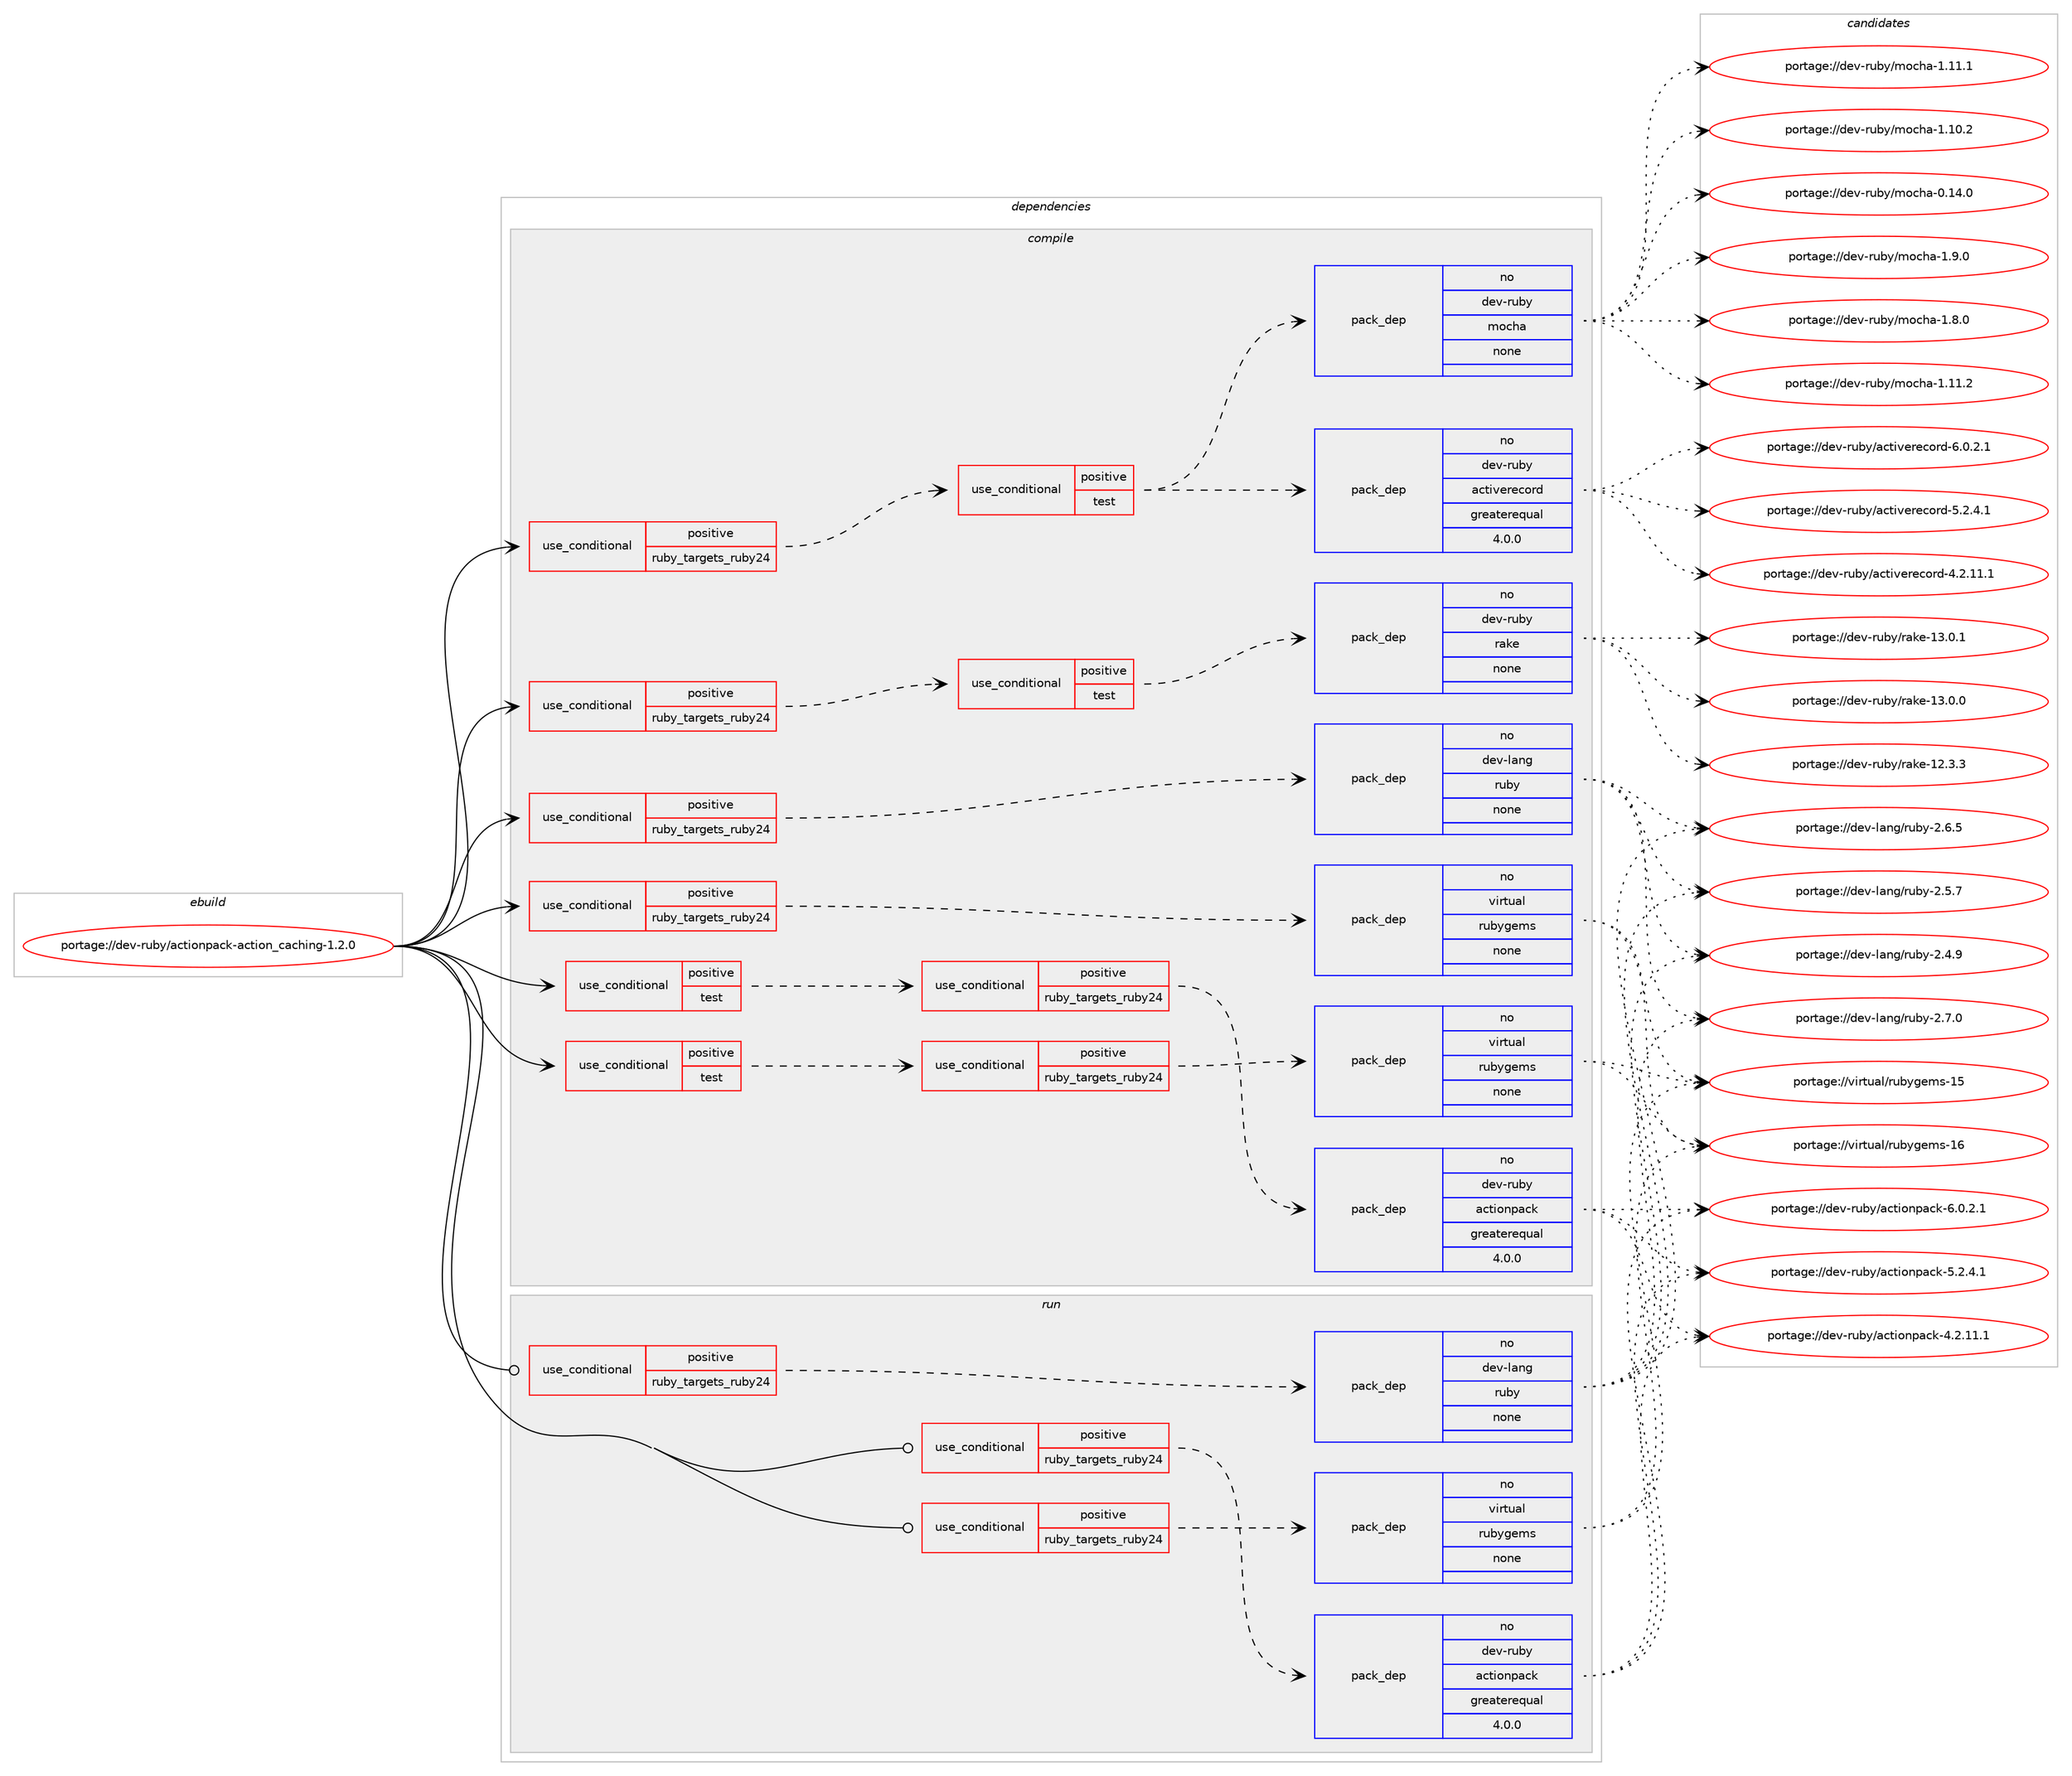 digraph prolog {

# *************
# Graph options
# *************

newrank=true;
concentrate=true;
compound=true;
graph [rankdir=LR,fontname=Helvetica,fontsize=10,ranksep=1.5];#, ranksep=2.5, nodesep=0.2];
edge  [arrowhead=vee];
node  [fontname=Helvetica,fontsize=10];

# **********
# The ebuild
# **********

subgraph cluster_leftcol {
color=gray;
label=<<i>ebuild</i>>;
id [label="portage://dev-ruby/actionpack-action_caching-1.2.0", color=red, width=4, href="../dev-ruby/actionpack-action_caching-1.2.0.svg"];
}

# ****************
# The dependencies
# ****************

subgraph cluster_midcol {
color=gray;
label=<<i>dependencies</i>>;
subgraph cluster_compile {
fillcolor="#eeeeee";
style=filled;
label=<<i>compile</i>>;
subgraph cond94836 {
dependency370994 [label=<<TABLE BORDER="0" CELLBORDER="1" CELLSPACING="0" CELLPADDING="4"><TR><TD ROWSPAN="3" CELLPADDING="10">use_conditional</TD></TR><TR><TD>positive</TD></TR><TR><TD>ruby_targets_ruby24</TD></TR></TABLE>>, shape=none, color=red];
subgraph cond94837 {
dependency370995 [label=<<TABLE BORDER="0" CELLBORDER="1" CELLSPACING="0" CELLPADDING="4"><TR><TD ROWSPAN="3" CELLPADDING="10">use_conditional</TD></TR><TR><TD>positive</TD></TR><TR><TD>test</TD></TR></TABLE>>, shape=none, color=red];
subgraph pack271305 {
dependency370996 [label=<<TABLE BORDER="0" CELLBORDER="1" CELLSPACING="0" CELLPADDING="4" WIDTH="220"><TR><TD ROWSPAN="6" CELLPADDING="30">pack_dep</TD></TR><TR><TD WIDTH="110">no</TD></TR><TR><TD>dev-ruby</TD></TR><TR><TD>activerecord</TD></TR><TR><TD>greaterequal</TD></TR><TR><TD>4.0.0</TD></TR></TABLE>>, shape=none, color=blue];
}
dependency370995:e -> dependency370996:w [weight=20,style="dashed",arrowhead="vee"];
subgraph pack271306 {
dependency370997 [label=<<TABLE BORDER="0" CELLBORDER="1" CELLSPACING="0" CELLPADDING="4" WIDTH="220"><TR><TD ROWSPAN="6" CELLPADDING="30">pack_dep</TD></TR><TR><TD WIDTH="110">no</TD></TR><TR><TD>dev-ruby</TD></TR><TR><TD>mocha</TD></TR><TR><TD>none</TD></TR><TR><TD></TD></TR></TABLE>>, shape=none, color=blue];
}
dependency370995:e -> dependency370997:w [weight=20,style="dashed",arrowhead="vee"];
}
dependency370994:e -> dependency370995:w [weight=20,style="dashed",arrowhead="vee"];
}
id:e -> dependency370994:w [weight=20,style="solid",arrowhead="vee"];
subgraph cond94838 {
dependency370998 [label=<<TABLE BORDER="0" CELLBORDER="1" CELLSPACING="0" CELLPADDING="4"><TR><TD ROWSPAN="3" CELLPADDING="10">use_conditional</TD></TR><TR><TD>positive</TD></TR><TR><TD>ruby_targets_ruby24</TD></TR></TABLE>>, shape=none, color=red];
subgraph cond94839 {
dependency370999 [label=<<TABLE BORDER="0" CELLBORDER="1" CELLSPACING="0" CELLPADDING="4"><TR><TD ROWSPAN="3" CELLPADDING="10">use_conditional</TD></TR><TR><TD>positive</TD></TR><TR><TD>test</TD></TR></TABLE>>, shape=none, color=red];
subgraph pack271307 {
dependency371000 [label=<<TABLE BORDER="0" CELLBORDER="1" CELLSPACING="0" CELLPADDING="4" WIDTH="220"><TR><TD ROWSPAN="6" CELLPADDING="30">pack_dep</TD></TR><TR><TD WIDTH="110">no</TD></TR><TR><TD>dev-ruby</TD></TR><TR><TD>rake</TD></TR><TR><TD>none</TD></TR><TR><TD></TD></TR></TABLE>>, shape=none, color=blue];
}
dependency370999:e -> dependency371000:w [weight=20,style="dashed",arrowhead="vee"];
}
dependency370998:e -> dependency370999:w [weight=20,style="dashed",arrowhead="vee"];
}
id:e -> dependency370998:w [weight=20,style="solid",arrowhead="vee"];
subgraph cond94840 {
dependency371001 [label=<<TABLE BORDER="0" CELLBORDER="1" CELLSPACING="0" CELLPADDING="4"><TR><TD ROWSPAN="3" CELLPADDING="10">use_conditional</TD></TR><TR><TD>positive</TD></TR><TR><TD>ruby_targets_ruby24</TD></TR></TABLE>>, shape=none, color=red];
subgraph pack271308 {
dependency371002 [label=<<TABLE BORDER="0" CELLBORDER="1" CELLSPACING="0" CELLPADDING="4" WIDTH="220"><TR><TD ROWSPAN="6" CELLPADDING="30">pack_dep</TD></TR><TR><TD WIDTH="110">no</TD></TR><TR><TD>dev-lang</TD></TR><TR><TD>ruby</TD></TR><TR><TD>none</TD></TR><TR><TD></TD></TR></TABLE>>, shape=none, color=blue];
}
dependency371001:e -> dependency371002:w [weight=20,style="dashed",arrowhead="vee"];
}
id:e -> dependency371001:w [weight=20,style="solid",arrowhead="vee"];
subgraph cond94841 {
dependency371003 [label=<<TABLE BORDER="0" CELLBORDER="1" CELLSPACING="0" CELLPADDING="4"><TR><TD ROWSPAN="3" CELLPADDING="10">use_conditional</TD></TR><TR><TD>positive</TD></TR><TR><TD>ruby_targets_ruby24</TD></TR></TABLE>>, shape=none, color=red];
subgraph pack271309 {
dependency371004 [label=<<TABLE BORDER="0" CELLBORDER="1" CELLSPACING="0" CELLPADDING="4" WIDTH="220"><TR><TD ROWSPAN="6" CELLPADDING="30">pack_dep</TD></TR><TR><TD WIDTH="110">no</TD></TR><TR><TD>virtual</TD></TR><TR><TD>rubygems</TD></TR><TR><TD>none</TD></TR><TR><TD></TD></TR></TABLE>>, shape=none, color=blue];
}
dependency371003:e -> dependency371004:w [weight=20,style="dashed",arrowhead="vee"];
}
id:e -> dependency371003:w [weight=20,style="solid",arrowhead="vee"];
subgraph cond94842 {
dependency371005 [label=<<TABLE BORDER="0" CELLBORDER="1" CELLSPACING="0" CELLPADDING="4"><TR><TD ROWSPAN="3" CELLPADDING="10">use_conditional</TD></TR><TR><TD>positive</TD></TR><TR><TD>test</TD></TR></TABLE>>, shape=none, color=red];
subgraph cond94843 {
dependency371006 [label=<<TABLE BORDER="0" CELLBORDER="1" CELLSPACING="0" CELLPADDING="4"><TR><TD ROWSPAN="3" CELLPADDING="10">use_conditional</TD></TR><TR><TD>positive</TD></TR><TR><TD>ruby_targets_ruby24</TD></TR></TABLE>>, shape=none, color=red];
subgraph pack271310 {
dependency371007 [label=<<TABLE BORDER="0" CELLBORDER="1" CELLSPACING="0" CELLPADDING="4" WIDTH="220"><TR><TD ROWSPAN="6" CELLPADDING="30">pack_dep</TD></TR><TR><TD WIDTH="110">no</TD></TR><TR><TD>dev-ruby</TD></TR><TR><TD>actionpack</TD></TR><TR><TD>greaterequal</TD></TR><TR><TD>4.0.0</TD></TR></TABLE>>, shape=none, color=blue];
}
dependency371006:e -> dependency371007:w [weight=20,style="dashed",arrowhead="vee"];
}
dependency371005:e -> dependency371006:w [weight=20,style="dashed",arrowhead="vee"];
}
id:e -> dependency371005:w [weight=20,style="solid",arrowhead="vee"];
subgraph cond94844 {
dependency371008 [label=<<TABLE BORDER="0" CELLBORDER="1" CELLSPACING="0" CELLPADDING="4"><TR><TD ROWSPAN="3" CELLPADDING="10">use_conditional</TD></TR><TR><TD>positive</TD></TR><TR><TD>test</TD></TR></TABLE>>, shape=none, color=red];
subgraph cond94845 {
dependency371009 [label=<<TABLE BORDER="0" CELLBORDER="1" CELLSPACING="0" CELLPADDING="4"><TR><TD ROWSPAN="3" CELLPADDING="10">use_conditional</TD></TR><TR><TD>positive</TD></TR><TR><TD>ruby_targets_ruby24</TD></TR></TABLE>>, shape=none, color=red];
subgraph pack271311 {
dependency371010 [label=<<TABLE BORDER="0" CELLBORDER="1" CELLSPACING="0" CELLPADDING="4" WIDTH="220"><TR><TD ROWSPAN="6" CELLPADDING="30">pack_dep</TD></TR><TR><TD WIDTH="110">no</TD></TR><TR><TD>virtual</TD></TR><TR><TD>rubygems</TD></TR><TR><TD>none</TD></TR><TR><TD></TD></TR></TABLE>>, shape=none, color=blue];
}
dependency371009:e -> dependency371010:w [weight=20,style="dashed",arrowhead="vee"];
}
dependency371008:e -> dependency371009:w [weight=20,style="dashed",arrowhead="vee"];
}
id:e -> dependency371008:w [weight=20,style="solid",arrowhead="vee"];
}
subgraph cluster_compileandrun {
fillcolor="#eeeeee";
style=filled;
label=<<i>compile and run</i>>;
}
subgraph cluster_run {
fillcolor="#eeeeee";
style=filled;
label=<<i>run</i>>;
subgraph cond94846 {
dependency371011 [label=<<TABLE BORDER="0" CELLBORDER="1" CELLSPACING="0" CELLPADDING="4"><TR><TD ROWSPAN="3" CELLPADDING="10">use_conditional</TD></TR><TR><TD>positive</TD></TR><TR><TD>ruby_targets_ruby24</TD></TR></TABLE>>, shape=none, color=red];
subgraph pack271312 {
dependency371012 [label=<<TABLE BORDER="0" CELLBORDER="1" CELLSPACING="0" CELLPADDING="4" WIDTH="220"><TR><TD ROWSPAN="6" CELLPADDING="30">pack_dep</TD></TR><TR><TD WIDTH="110">no</TD></TR><TR><TD>dev-lang</TD></TR><TR><TD>ruby</TD></TR><TR><TD>none</TD></TR><TR><TD></TD></TR></TABLE>>, shape=none, color=blue];
}
dependency371011:e -> dependency371012:w [weight=20,style="dashed",arrowhead="vee"];
}
id:e -> dependency371011:w [weight=20,style="solid",arrowhead="odot"];
subgraph cond94847 {
dependency371013 [label=<<TABLE BORDER="0" CELLBORDER="1" CELLSPACING="0" CELLPADDING="4"><TR><TD ROWSPAN="3" CELLPADDING="10">use_conditional</TD></TR><TR><TD>positive</TD></TR><TR><TD>ruby_targets_ruby24</TD></TR></TABLE>>, shape=none, color=red];
subgraph pack271313 {
dependency371014 [label=<<TABLE BORDER="0" CELLBORDER="1" CELLSPACING="0" CELLPADDING="4" WIDTH="220"><TR><TD ROWSPAN="6" CELLPADDING="30">pack_dep</TD></TR><TR><TD WIDTH="110">no</TD></TR><TR><TD>dev-ruby</TD></TR><TR><TD>actionpack</TD></TR><TR><TD>greaterequal</TD></TR><TR><TD>4.0.0</TD></TR></TABLE>>, shape=none, color=blue];
}
dependency371013:e -> dependency371014:w [weight=20,style="dashed",arrowhead="vee"];
}
id:e -> dependency371013:w [weight=20,style="solid",arrowhead="odot"];
subgraph cond94848 {
dependency371015 [label=<<TABLE BORDER="0" CELLBORDER="1" CELLSPACING="0" CELLPADDING="4"><TR><TD ROWSPAN="3" CELLPADDING="10">use_conditional</TD></TR><TR><TD>positive</TD></TR><TR><TD>ruby_targets_ruby24</TD></TR></TABLE>>, shape=none, color=red];
subgraph pack271314 {
dependency371016 [label=<<TABLE BORDER="0" CELLBORDER="1" CELLSPACING="0" CELLPADDING="4" WIDTH="220"><TR><TD ROWSPAN="6" CELLPADDING="30">pack_dep</TD></TR><TR><TD WIDTH="110">no</TD></TR><TR><TD>virtual</TD></TR><TR><TD>rubygems</TD></TR><TR><TD>none</TD></TR><TR><TD></TD></TR></TABLE>>, shape=none, color=blue];
}
dependency371015:e -> dependency371016:w [weight=20,style="dashed",arrowhead="vee"];
}
id:e -> dependency371015:w [weight=20,style="solid",arrowhead="odot"];
}
}

# **************
# The candidates
# **************

subgraph cluster_choices {
rank=same;
color=gray;
label=<<i>candidates</i>>;

subgraph choice271305 {
color=black;
nodesep=1;
choice1001011184511411798121479799116105118101114101991111141004554464846504649 [label="portage://dev-ruby/activerecord-6.0.2.1", color=red, width=4,href="../dev-ruby/activerecord-6.0.2.1.svg"];
choice1001011184511411798121479799116105118101114101991111141004553465046524649 [label="portage://dev-ruby/activerecord-5.2.4.1", color=red, width=4,href="../dev-ruby/activerecord-5.2.4.1.svg"];
choice100101118451141179812147979911610511810111410199111114100455246504649494649 [label="portage://dev-ruby/activerecord-4.2.11.1", color=red, width=4,href="../dev-ruby/activerecord-4.2.11.1.svg"];
dependency370996:e -> choice1001011184511411798121479799116105118101114101991111141004554464846504649:w [style=dotted,weight="100"];
dependency370996:e -> choice1001011184511411798121479799116105118101114101991111141004553465046524649:w [style=dotted,weight="100"];
dependency370996:e -> choice100101118451141179812147979911610511810111410199111114100455246504649494649:w [style=dotted,weight="100"];
}
subgraph choice271306 {
color=black;
nodesep=1;
choice1001011184511411798121471091119910497454946574648 [label="portage://dev-ruby/mocha-1.9.0", color=red, width=4,href="../dev-ruby/mocha-1.9.0.svg"];
choice1001011184511411798121471091119910497454946564648 [label="portage://dev-ruby/mocha-1.8.0", color=red, width=4,href="../dev-ruby/mocha-1.8.0.svg"];
choice100101118451141179812147109111991049745494649494650 [label="portage://dev-ruby/mocha-1.11.2", color=red, width=4,href="../dev-ruby/mocha-1.11.2.svg"];
choice100101118451141179812147109111991049745494649494649 [label="portage://dev-ruby/mocha-1.11.1", color=red, width=4,href="../dev-ruby/mocha-1.11.1.svg"];
choice100101118451141179812147109111991049745494649484650 [label="portage://dev-ruby/mocha-1.10.2", color=red, width=4,href="../dev-ruby/mocha-1.10.2.svg"];
choice100101118451141179812147109111991049745484649524648 [label="portage://dev-ruby/mocha-0.14.0", color=red, width=4,href="../dev-ruby/mocha-0.14.0.svg"];
dependency370997:e -> choice1001011184511411798121471091119910497454946574648:w [style=dotted,weight="100"];
dependency370997:e -> choice1001011184511411798121471091119910497454946564648:w [style=dotted,weight="100"];
dependency370997:e -> choice100101118451141179812147109111991049745494649494650:w [style=dotted,weight="100"];
dependency370997:e -> choice100101118451141179812147109111991049745494649494649:w [style=dotted,weight="100"];
dependency370997:e -> choice100101118451141179812147109111991049745494649484650:w [style=dotted,weight="100"];
dependency370997:e -> choice100101118451141179812147109111991049745484649524648:w [style=dotted,weight="100"];
}
subgraph choice271307 {
color=black;
nodesep=1;
choice1001011184511411798121471149710710145495146484649 [label="portage://dev-ruby/rake-13.0.1", color=red, width=4,href="../dev-ruby/rake-13.0.1.svg"];
choice1001011184511411798121471149710710145495146484648 [label="portage://dev-ruby/rake-13.0.0", color=red, width=4,href="../dev-ruby/rake-13.0.0.svg"];
choice1001011184511411798121471149710710145495046514651 [label="portage://dev-ruby/rake-12.3.3", color=red, width=4,href="../dev-ruby/rake-12.3.3.svg"];
dependency371000:e -> choice1001011184511411798121471149710710145495146484649:w [style=dotted,weight="100"];
dependency371000:e -> choice1001011184511411798121471149710710145495146484648:w [style=dotted,weight="100"];
dependency371000:e -> choice1001011184511411798121471149710710145495046514651:w [style=dotted,weight="100"];
}
subgraph choice271308 {
color=black;
nodesep=1;
choice10010111845108971101034711411798121455046554648 [label="portage://dev-lang/ruby-2.7.0", color=red, width=4,href="../dev-lang/ruby-2.7.0.svg"];
choice10010111845108971101034711411798121455046544653 [label="portage://dev-lang/ruby-2.6.5", color=red, width=4,href="../dev-lang/ruby-2.6.5.svg"];
choice10010111845108971101034711411798121455046534655 [label="portage://dev-lang/ruby-2.5.7", color=red, width=4,href="../dev-lang/ruby-2.5.7.svg"];
choice10010111845108971101034711411798121455046524657 [label="portage://dev-lang/ruby-2.4.9", color=red, width=4,href="../dev-lang/ruby-2.4.9.svg"];
dependency371002:e -> choice10010111845108971101034711411798121455046554648:w [style=dotted,weight="100"];
dependency371002:e -> choice10010111845108971101034711411798121455046544653:w [style=dotted,weight="100"];
dependency371002:e -> choice10010111845108971101034711411798121455046534655:w [style=dotted,weight="100"];
dependency371002:e -> choice10010111845108971101034711411798121455046524657:w [style=dotted,weight="100"];
}
subgraph choice271309 {
color=black;
nodesep=1;
choice118105114116117971084711411798121103101109115454954 [label="portage://virtual/rubygems-16", color=red, width=4,href="../virtual/rubygems-16.svg"];
choice118105114116117971084711411798121103101109115454953 [label="portage://virtual/rubygems-15", color=red, width=4,href="../virtual/rubygems-15.svg"];
dependency371004:e -> choice118105114116117971084711411798121103101109115454954:w [style=dotted,weight="100"];
dependency371004:e -> choice118105114116117971084711411798121103101109115454953:w [style=dotted,weight="100"];
}
subgraph choice271310 {
color=black;
nodesep=1;
choice100101118451141179812147979911610511111011297991074554464846504649 [label="portage://dev-ruby/actionpack-6.0.2.1", color=red, width=4,href="../dev-ruby/actionpack-6.0.2.1.svg"];
choice100101118451141179812147979911610511111011297991074553465046524649 [label="portage://dev-ruby/actionpack-5.2.4.1", color=red, width=4,href="../dev-ruby/actionpack-5.2.4.1.svg"];
choice10010111845114117981214797991161051111101129799107455246504649494649 [label="portage://dev-ruby/actionpack-4.2.11.1", color=red, width=4,href="../dev-ruby/actionpack-4.2.11.1.svg"];
dependency371007:e -> choice100101118451141179812147979911610511111011297991074554464846504649:w [style=dotted,weight="100"];
dependency371007:e -> choice100101118451141179812147979911610511111011297991074553465046524649:w [style=dotted,weight="100"];
dependency371007:e -> choice10010111845114117981214797991161051111101129799107455246504649494649:w [style=dotted,weight="100"];
}
subgraph choice271311 {
color=black;
nodesep=1;
choice118105114116117971084711411798121103101109115454954 [label="portage://virtual/rubygems-16", color=red, width=4,href="../virtual/rubygems-16.svg"];
choice118105114116117971084711411798121103101109115454953 [label="portage://virtual/rubygems-15", color=red, width=4,href="../virtual/rubygems-15.svg"];
dependency371010:e -> choice118105114116117971084711411798121103101109115454954:w [style=dotted,weight="100"];
dependency371010:e -> choice118105114116117971084711411798121103101109115454953:w [style=dotted,weight="100"];
}
subgraph choice271312 {
color=black;
nodesep=1;
choice10010111845108971101034711411798121455046554648 [label="portage://dev-lang/ruby-2.7.0", color=red, width=4,href="../dev-lang/ruby-2.7.0.svg"];
choice10010111845108971101034711411798121455046544653 [label="portage://dev-lang/ruby-2.6.5", color=red, width=4,href="../dev-lang/ruby-2.6.5.svg"];
choice10010111845108971101034711411798121455046534655 [label="portage://dev-lang/ruby-2.5.7", color=red, width=4,href="../dev-lang/ruby-2.5.7.svg"];
choice10010111845108971101034711411798121455046524657 [label="portage://dev-lang/ruby-2.4.9", color=red, width=4,href="../dev-lang/ruby-2.4.9.svg"];
dependency371012:e -> choice10010111845108971101034711411798121455046554648:w [style=dotted,weight="100"];
dependency371012:e -> choice10010111845108971101034711411798121455046544653:w [style=dotted,weight="100"];
dependency371012:e -> choice10010111845108971101034711411798121455046534655:w [style=dotted,weight="100"];
dependency371012:e -> choice10010111845108971101034711411798121455046524657:w [style=dotted,weight="100"];
}
subgraph choice271313 {
color=black;
nodesep=1;
choice100101118451141179812147979911610511111011297991074554464846504649 [label="portage://dev-ruby/actionpack-6.0.2.1", color=red, width=4,href="../dev-ruby/actionpack-6.0.2.1.svg"];
choice100101118451141179812147979911610511111011297991074553465046524649 [label="portage://dev-ruby/actionpack-5.2.4.1", color=red, width=4,href="../dev-ruby/actionpack-5.2.4.1.svg"];
choice10010111845114117981214797991161051111101129799107455246504649494649 [label="portage://dev-ruby/actionpack-4.2.11.1", color=red, width=4,href="../dev-ruby/actionpack-4.2.11.1.svg"];
dependency371014:e -> choice100101118451141179812147979911610511111011297991074554464846504649:w [style=dotted,weight="100"];
dependency371014:e -> choice100101118451141179812147979911610511111011297991074553465046524649:w [style=dotted,weight="100"];
dependency371014:e -> choice10010111845114117981214797991161051111101129799107455246504649494649:w [style=dotted,weight="100"];
}
subgraph choice271314 {
color=black;
nodesep=1;
choice118105114116117971084711411798121103101109115454954 [label="portage://virtual/rubygems-16", color=red, width=4,href="../virtual/rubygems-16.svg"];
choice118105114116117971084711411798121103101109115454953 [label="portage://virtual/rubygems-15", color=red, width=4,href="../virtual/rubygems-15.svg"];
dependency371016:e -> choice118105114116117971084711411798121103101109115454954:w [style=dotted,weight="100"];
dependency371016:e -> choice118105114116117971084711411798121103101109115454953:w [style=dotted,weight="100"];
}
}

}
